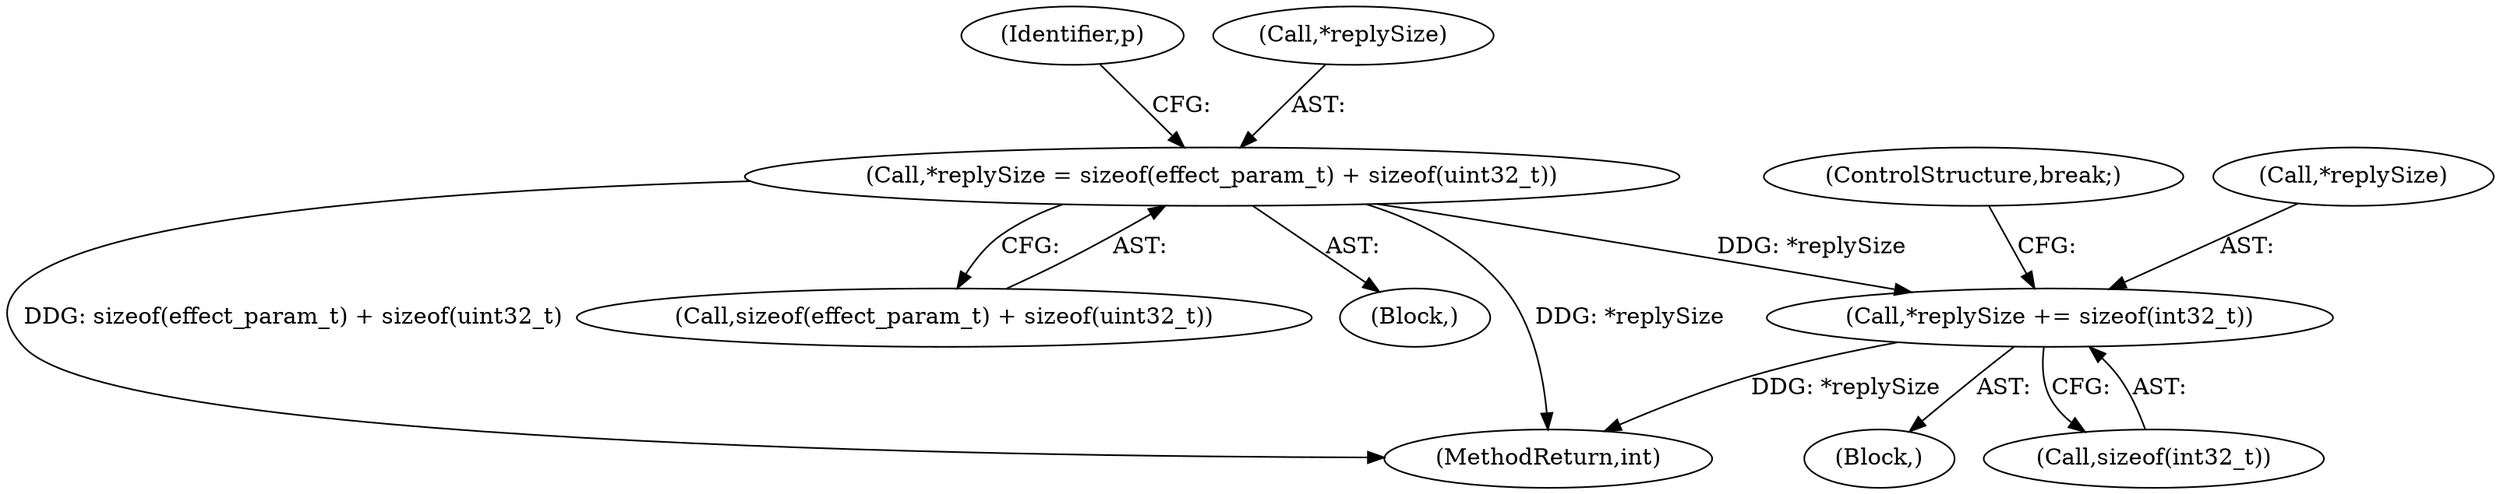 digraph "0_Android_aeea52da00d210587fb3ed895de3d5f2e0264c88_3@API" {
"1000418" [label="(Call,*replySize += sizeof(int32_t))"];
"1000363" [label="(Call,*replySize = sizeof(effect_param_t) + sizeof(uint32_t))"];
"1000363" [label="(Call,*replySize = sizeof(effect_param_t) + sizeof(uint32_t))"];
"1000374" [label="(Identifier,p)"];
"1000555" [label="(MethodReturn,int)"];
"1000418" [label="(Call,*replySize += sizeof(int32_t))"];
"1000423" [label="(ControlStructure,break;)"];
"1000421" [label="(Call,sizeof(int32_t))"];
"1000366" [label="(Call,sizeof(effect_param_t) + sizeof(uint32_t))"];
"1000303" [label="(Block,)"];
"1000364" [label="(Call,*replySize)"];
"1000419" [label="(Call,*replySize)"];
"1000393" [label="(Block,)"];
"1000418" -> "1000393"  [label="AST: "];
"1000418" -> "1000421"  [label="CFG: "];
"1000419" -> "1000418"  [label="AST: "];
"1000421" -> "1000418"  [label="AST: "];
"1000423" -> "1000418"  [label="CFG: "];
"1000418" -> "1000555"  [label="DDG: *replySize"];
"1000363" -> "1000418"  [label="DDG: *replySize"];
"1000363" -> "1000303"  [label="AST: "];
"1000363" -> "1000366"  [label="CFG: "];
"1000364" -> "1000363"  [label="AST: "];
"1000366" -> "1000363"  [label="AST: "];
"1000374" -> "1000363"  [label="CFG: "];
"1000363" -> "1000555"  [label="DDG: *replySize"];
"1000363" -> "1000555"  [label="DDG: sizeof(effect_param_t) + sizeof(uint32_t)"];
}
